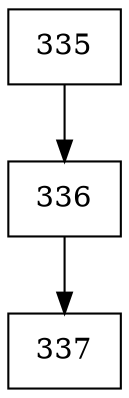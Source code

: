 digraph G {
  node [shape=record];
  node0 [label="{335}"];
  node0 -> node1;
  node1 [label="{336}"];
  node1 -> node2;
  node2 [label="{337}"];
}
